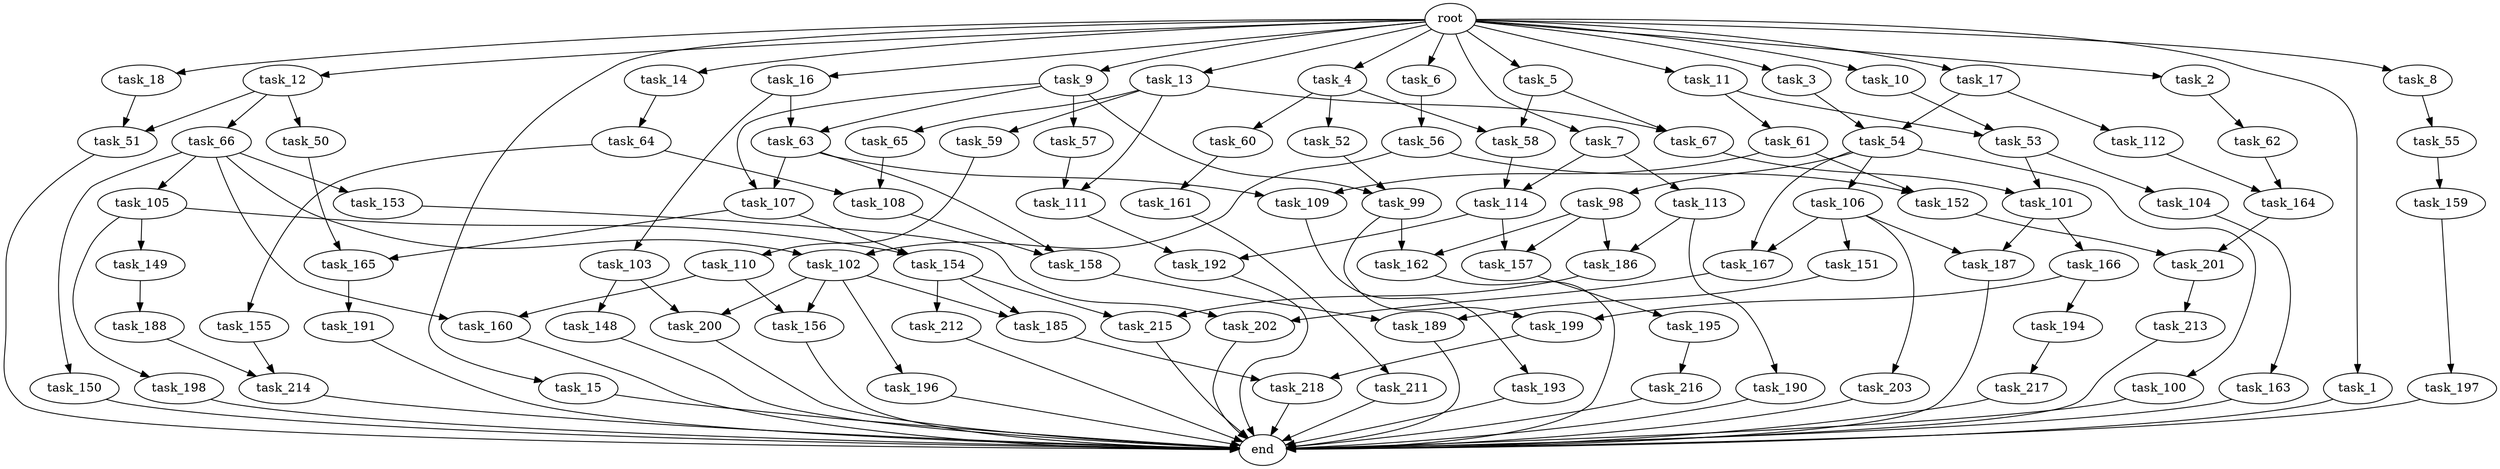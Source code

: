 digraph G {
  task_214 [size="8589934592.000000"];
  task_58 [size="8418135900.160000"];
  task_103 [size="3092376453.120000"];
  task_101 [size="5239860101.120000"];
  task_108 [size="8418135900.160000"];
  task_51 [size="15547781611.520000"];
  task_191 [size="4209067950.080000"];
  task_15 [size="10.240000"];
  task_9 [size="10.240000"];
  task_105 [size="343597383.680000"];
  task_18 [size="10.240000"];
  task_195 [size="1374389534.720000"];
  task_154 [size="15547781611.520000"];
  task_16 [size="10.240000"];
  task_110 [size="8589934592.000000"];
  task_160 [size="5841155522.560000"];
  task_162 [size="7301444403.200000"];
  task_217 [size="2147483648.000000"];
  task_158 [size="1717986918.400000"];
  task_1 [size="10.240000"];
  task_185 [size="6871947673.600000"];
  task_98 [size="5497558138.880000"];
  task_11 [size="10.240000"];
  task_156 [size="10995116277.760000"];
  task_100 [size="5497558138.880000"];
  task_62 [size="773094113.280000"];
  task_107 [size="5583457484.800000"];
  task_2 [size="10.240000"];
  task_10 [size="10.240000"];
  task_66 [size="8589934592.000000"];
  task_187 [size="5239860101.120000"];
  task_64 [size="1374389534.720000"];
  task_109 [size="3521873182.720000"];
  task_211 [size="1374389534.720000"];
  task_166 [size="2147483648.000000"];
  end [size="0.000000"];
  task_17 [size="10.240000"];
  task_114 [size="3435973836.800000"];
  task_155 [size="4209067950.080000"];
  task_67 [size="9706626088.960001"];
  task_150 [size="343597383.680000"];
  task_218 [size="9706626088.960001"];
  task_203 [size="3092376453.120000"];
  task_157 [size="7301444403.200000"];
  task_106 [size="5497558138.880000"];
  task_197 [size="5497558138.880000"];
  task_194 [size="343597383.680000"];
  task_159 [size="1374389534.720000"];
  task_167 [size="8589934592.000000"];
  task_59 [size="5497558138.880000"];
  task_149 [size="8589934592.000000"];
  task_104 [size="2147483648.000000"];
  task_53 [size="7645041786.880000"];
  task_190 [size="8589934592.000000"];
  task_148 [size="4209067950.080000"];
  task_186 [size="8933531975.680000"];
  task_165 [size="7730941132.800000"];
  task_163 [size="3092376453.120000"];
  task_192 [size="7301444403.200000"];
  task_55 [size="3092376453.120000"];
  task_202 [size="5841155522.560000"];
  task_57 [size="4209067950.080000"];
  task_196 [size="5497558138.880000"];
  task_201 [size="9706626088.960001"];
  task_65 [size="5497558138.880000"];
  task_212 [size="1374389534.720000"];
  task_198 [size="8589934592.000000"];
  task_12 [size="10.240000"];
  task_193 [size="8589934592.000000"];
  task_152 [size="4294967296.000000"];
  task_52 [size="4209067950.080000"];
  task_3 [size="10.240000"];
  task_216 [size="4209067950.080000"];
  task_5 [size="10.240000"];
  task_189 [size="8589934592.000000"];
  task_8 [size="10.240000"];
  task_56 [size="1374389534.720000"];
  task_99 [size="6356551598.080000"];
  task_188 [size="773094113.280000"];
  task_14 [size="10.240000"];
  task_4 [size="10.240000"];
  task_161 [size="1374389534.720000"];
  task_54 [size="7645041786.880000"];
  task_213 [size="8589934592.000000"];
  task_113 [size="3092376453.120000"];
  task_164 [size="1717986918.400000"];
  task_112 [size="2147483648.000000"];
  task_199 [size="7301444403.200000"];
  task_153 [size="343597383.680000"];
  root [size="0.000000"];
  task_102 [size="2491081031.680000"];
  task_60 [size="4209067950.080000"];
  task_6 [size="10.240000"];
  task_215 [size="3521873182.720000"];
  task_13 [size="10.240000"];
  task_61 [size="5497558138.880000"];
  task_200 [size="9706626088.960001"];
  task_111 [size="6270652252.160000"];
  task_151 [size="3092376453.120000"];
  task_63 [size="7301444403.200000"];
  task_7 [size="10.240000"];
  task_50 [size="8589934592.000000"];

  task_214 -> end [size="1.000000"];
  task_58 -> task_114 [size="33554432.000000"];
  task_103 -> task_148 [size="411041792.000000"];
  task_103 -> task_200 [size="411041792.000000"];
  task_101 -> task_166 [size="209715200.000000"];
  task_101 -> task_187 [size="209715200.000000"];
  task_108 -> task_158 [size="33554432.000000"];
  task_51 -> end [size="1.000000"];
  task_191 -> end [size="1.000000"];
  task_15 -> end [size="1.000000"];
  task_9 -> task_107 [size="411041792.000000"];
  task_9 -> task_99 [size="411041792.000000"];
  task_9 -> task_57 [size="411041792.000000"];
  task_9 -> task_63 [size="411041792.000000"];
  task_105 -> task_154 [size="838860800.000000"];
  task_105 -> task_198 [size="838860800.000000"];
  task_105 -> task_149 [size="838860800.000000"];
  task_18 -> task_51 [size="679477248.000000"];
  task_195 -> task_216 [size="411041792.000000"];
  task_154 -> task_212 [size="134217728.000000"];
  task_154 -> task_215 [size="134217728.000000"];
  task_154 -> task_185 [size="134217728.000000"];
  task_16 -> task_103 [size="301989888.000000"];
  task_16 -> task_63 [size="301989888.000000"];
  task_110 -> task_156 [size="536870912.000000"];
  task_110 -> task_160 [size="536870912.000000"];
  task_160 -> end [size="1.000000"];
  task_162 -> end [size="1.000000"];
  task_217 -> end [size="1.000000"];
  task_158 -> task_189 [size="301989888.000000"];
  task_1 -> end [size="1.000000"];
  task_185 -> task_218 [size="536870912.000000"];
  task_98 -> task_162 [size="33554432.000000"];
  task_98 -> task_157 [size="33554432.000000"];
  task_98 -> task_186 [size="33554432.000000"];
  task_11 -> task_61 [size="536870912.000000"];
  task_11 -> task_53 [size="536870912.000000"];
  task_156 -> end [size="1.000000"];
  task_100 -> end [size="1.000000"];
  task_62 -> task_164 [size="134217728.000000"];
  task_107 -> task_154 [size="679477248.000000"];
  task_107 -> task_165 [size="679477248.000000"];
  task_2 -> task_62 [size="75497472.000000"];
  task_10 -> task_53 [size="209715200.000000"];
  task_66 -> task_153 [size="33554432.000000"];
  task_66 -> task_160 [size="33554432.000000"];
  task_66 -> task_105 [size="33554432.000000"];
  task_66 -> task_102 [size="33554432.000000"];
  task_66 -> task_150 [size="33554432.000000"];
  task_187 -> end [size="1.000000"];
  task_64 -> task_108 [size="411041792.000000"];
  task_64 -> task_155 [size="411041792.000000"];
  task_109 -> task_193 [size="838860800.000000"];
  task_211 -> end [size="1.000000"];
  task_166 -> task_194 [size="33554432.000000"];
  task_166 -> task_199 [size="33554432.000000"];
  task_17 -> task_54 [size="209715200.000000"];
  task_17 -> task_112 [size="209715200.000000"];
  task_114 -> task_157 [size="679477248.000000"];
  task_114 -> task_192 [size="679477248.000000"];
  task_155 -> task_214 [size="301989888.000000"];
  task_67 -> task_101 [size="301989888.000000"];
  task_150 -> end [size="1.000000"];
  task_218 -> end [size="1.000000"];
  task_203 -> end [size="1.000000"];
  task_157 -> task_195 [size="134217728.000000"];
  task_106 -> task_203 [size="301989888.000000"];
  task_106 -> task_167 [size="301989888.000000"];
  task_106 -> task_151 [size="301989888.000000"];
  task_106 -> task_187 [size="301989888.000000"];
  task_197 -> end [size="1.000000"];
  task_194 -> task_217 [size="209715200.000000"];
  task_159 -> task_197 [size="536870912.000000"];
  task_167 -> task_202 [size="33554432.000000"];
  task_59 -> task_110 [size="838860800.000000"];
  task_149 -> task_188 [size="75497472.000000"];
  task_104 -> task_163 [size="301989888.000000"];
  task_53 -> task_101 [size="209715200.000000"];
  task_53 -> task_104 [size="209715200.000000"];
  task_190 -> end [size="1.000000"];
  task_148 -> end [size="1.000000"];
  task_186 -> task_215 [size="209715200.000000"];
  task_165 -> task_191 [size="411041792.000000"];
  task_163 -> end [size="1.000000"];
  task_192 -> end [size="1.000000"];
  task_55 -> task_159 [size="134217728.000000"];
  task_202 -> end [size="1.000000"];
  task_57 -> task_111 [size="75497472.000000"];
  task_196 -> end [size="1.000000"];
  task_201 -> task_213 [size="838860800.000000"];
  task_65 -> task_108 [size="411041792.000000"];
  task_212 -> end [size="1.000000"];
  task_198 -> end [size="1.000000"];
  task_12 -> task_51 [size="838860800.000000"];
  task_12 -> task_66 [size="838860800.000000"];
  task_12 -> task_50 [size="838860800.000000"];
  task_193 -> end [size="1.000000"];
  task_152 -> task_201 [size="536870912.000000"];
  task_52 -> task_99 [size="209715200.000000"];
  task_3 -> task_54 [size="536870912.000000"];
  task_216 -> end [size="1.000000"];
  task_5 -> task_58 [size="411041792.000000"];
  task_5 -> task_67 [size="411041792.000000"];
  task_189 -> end [size="1.000000"];
  task_8 -> task_55 [size="301989888.000000"];
  task_56 -> task_152 [size="209715200.000000"];
  task_56 -> task_102 [size="209715200.000000"];
  task_99 -> task_162 [size="679477248.000000"];
  task_99 -> task_199 [size="679477248.000000"];
  task_188 -> task_214 [size="536870912.000000"];
  task_14 -> task_64 [size="134217728.000000"];
  task_4 -> task_52 [size="411041792.000000"];
  task_4 -> task_58 [size="411041792.000000"];
  task_4 -> task_60 [size="411041792.000000"];
  task_161 -> task_211 [size="134217728.000000"];
  task_54 -> task_106 [size="536870912.000000"];
  task_54 -> task_98 [size="536870912.000000"];
  task_54 -> task_167 [size="536870912.000000"];
  task_54 -> task_100 [size="536870912.000000"];
  task_213 -> end [size="1.000000"];
  task_113 -> task_190 [size="838860800.000000"];
  task_113 -> task_186 [size="838860800.000000"];
  task_164 -> task_201 [size="411041792.000000"];
  task_112 -> task_164 [size="33554432.000000"];
  task_199 -> task_218 [size="411041792.000000"];
  task_153 -> task_202 [size="536870912.000000"];
  root -> task_8 [size="1.000000"];
  root -> task_9 [size="1.000000"];
  root -> task_16 [size="1.000000"];
  root -> task_14 [size="1.000000"];
  root -> task_6 [size="1.000000"];
  root -> task_4 [size="1.000000"];
  root -> task_5 [size="1.000000"];
  root -> task_1 [size="1.000000"];
  root -> task_10 [size="1.000000"];
  root -> task_13 [size="1.000000"];
  root -> task_15 [size="1.000000"];
  root -> task_11 [size="1.000000"];
  root -> task_3 [size="1.000000"];
  root -> task_12 [size="1.000000"];
  root -> task_2 [size="1.000000"];
  root -> task_18 [size="1.000000"];
  root -> task_7 [size="1.000000"];
  root -> task_17 [size="1.000000"];
  task_102 -> task_156 [size="536870912.000000"];
  task_102 -> task_200 [size="536870912.000000"];
  task_102 -> task_196 [size="536870912.000000"];
  task_102 -> task_185 [size="536870912.000000"];
  task_60 -> task_161 [size="134217728.000000"];
  task_6 -> task_56 [size="134217728.000000"];
  task_215 -> end [size="1.000000"];
  task_13 -> task_59 [size="536870912.000000"];
  task_13 -> task_67 [size="536870912.000000"];
  task_13 -> task_111 [size="536870912.000000"];
  task_13 -> task_65 [size="536870912.000000"];
  task_61 -> task_152 [size="209715200.000000"];
  task_61 -> task_109 [size="209715200.000000"];
  task_200 -> end [size="1.000000"];
  task_111 -> task_192 [size="33554432.000000"];
  task_151 -> task_189 [size="536870912.000000"];
  task_63 -> task_107 [size="134217728.000000"];
  task_63 -> task_158 [size="134217728.000000"];
  task_63 -> task_109 [size="134217728.000000"];
  task_7 -> task_113 [size="301989888.000000"];
  task_7 -> task_114 [size="301989888.000000"];
  task_50 -> task_165 [size="75497472.000000"];
}
